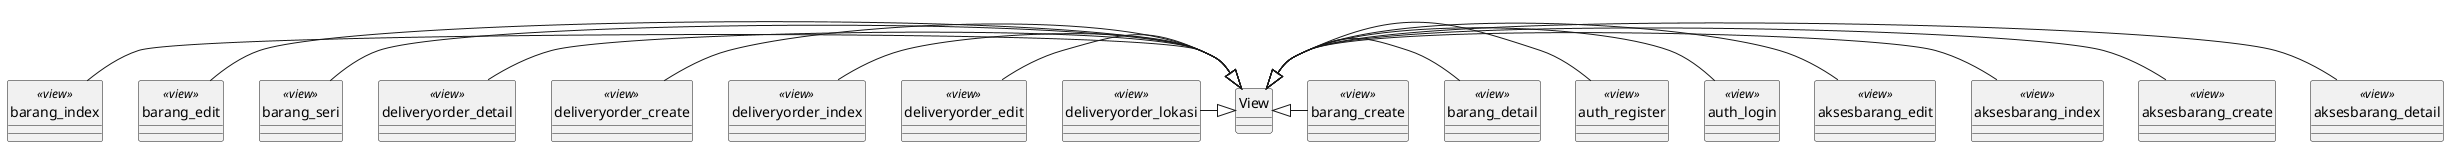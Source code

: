 @startuml
'skinparam groupInheritance 1
hide circle

class aksesbarang_detail <<view>>
class aksesbarang_create <<view>>
class aksesbarang_index <<view>>
class aksesbarang_edit <<view>>

class auth_login <<view>>
class auth_register <<view>>

class barang_detail <<view>>
class barang_create <<view>>
class barang_index <<view>>
class barang_edit <<view>>
class barang_seri <<view>>

class deliveryorder_detail <<view>>
class deliveryorder_create <<view>>
class deliveryorder_index <<view>>
class deliveryorder_edit <<view>>
class deliveryorder_lokasi <<view>>

View <|- aksesbarang_detail
View <|- aksesbarang_create
View <|- aksesbarang_index
View <|- aksesbarang_edit
View <|- auth_login
View <|- auth_register
View <|- barang_detail
View <|- barang_create
barang_index -|> View
barang_edit -|> View
barang_seri -|> View
deliveryorder_detail -|> View
deliveryorder_create -|> View
deliveryorder_index -|> View
deliveryorder_edit -|> View
deliveryorder_lokasi -|> View

class View

@enduml
